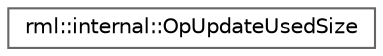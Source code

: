 digraph "类继承关系图"
{
 // LATEX_PDF_SIZE
  bgcolor="transparent";
  edge [fontname=Helvetica,fontsize=10,labelfontname=Helvetica,labelfontsize=10];
  node [fontname=Helvetica,fontsize=10,shape=box,height=0.2,width=0.4];
  rankdir="LR";
  Node0 [id="Node000000",label="rml::internal::OpUpdateUsedSize",height=0.2,width=0.4,color="grey40", fillcolor="white", style="filled",URL="$structrml_1_1internal_1_1_op_update_used_size.html",tooltip=" "];
}
